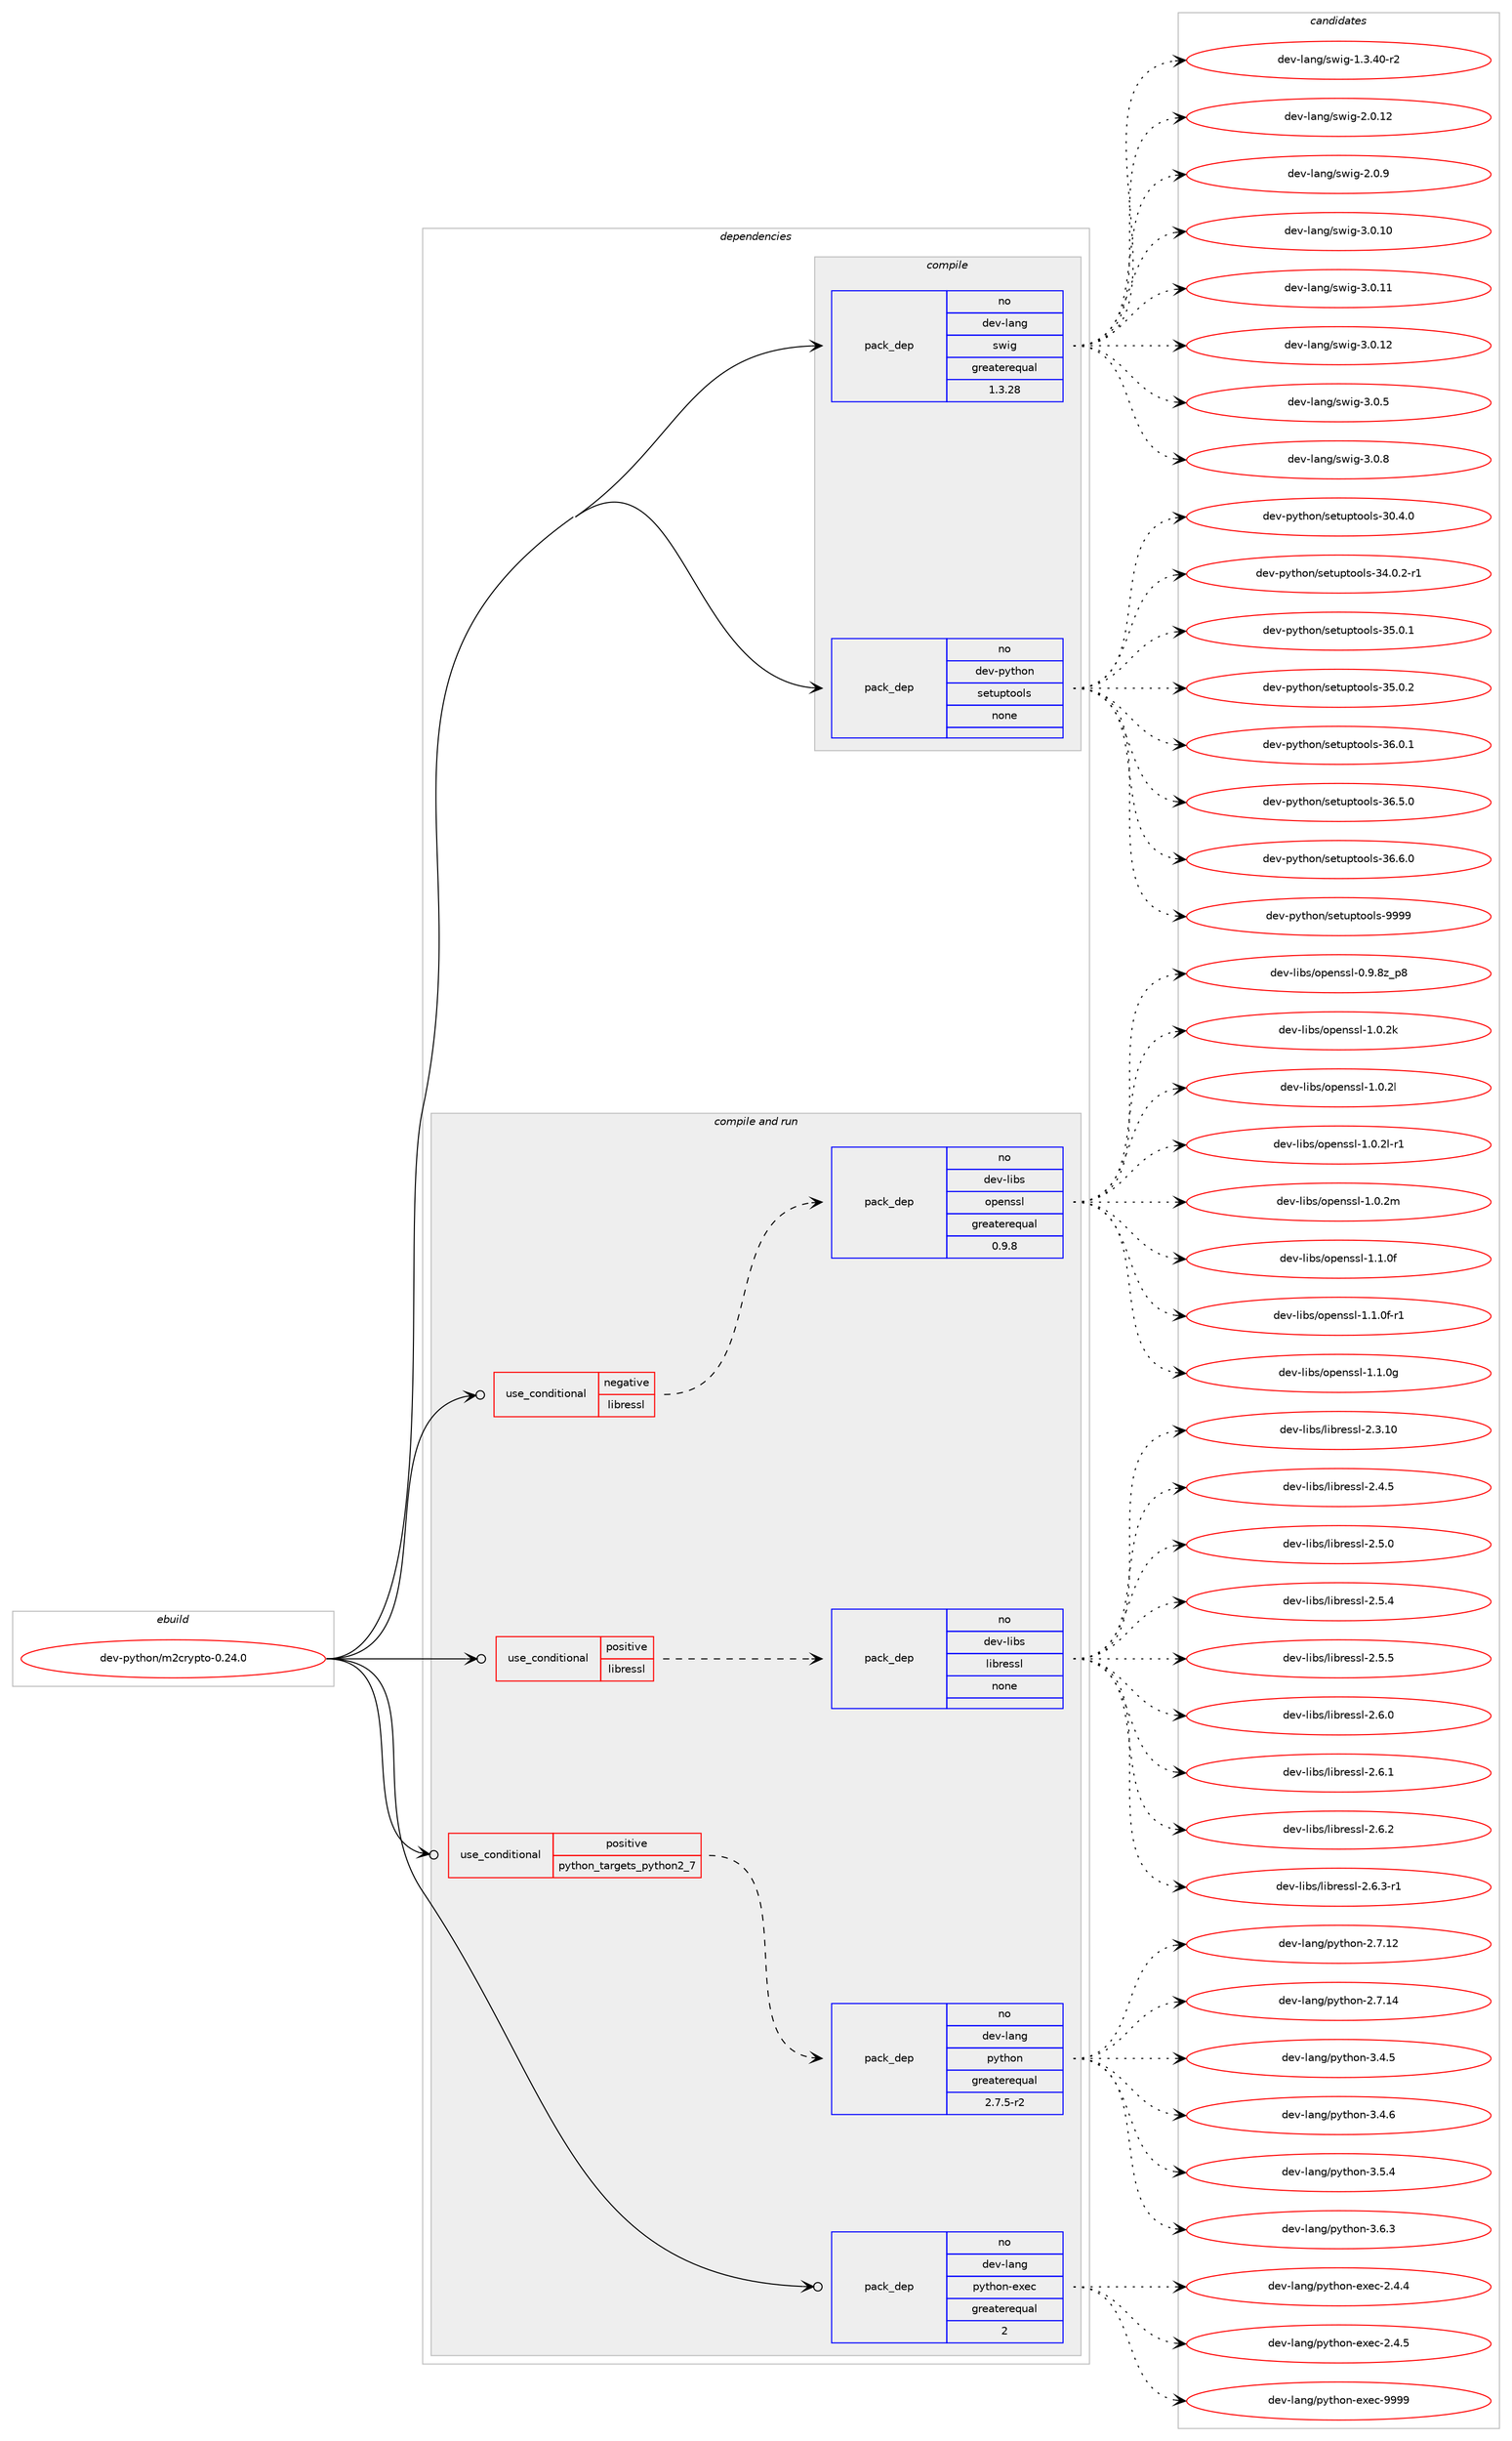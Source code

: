 digraph prolog {

# *************
# Graph options
# *************

newrank=true;
concentrate=true;
compound=true;
graph [rankdir=LR,fontname=Helvetica,fontsize=10,ranksep=1.5];#, ranksep=2.5, nodesep=0.2];
edge  [arrowhead=vee];
node  [fontname=Helvetica,fontsize=10];

# **********
# The ebuild
# **********

subgraph cluster_leftcol {
color=gray;
rank=same;
label=<<i>ebuild</i>>;
id [label="dev-python/m2crypto-0.24.0", color=red, width=4, href="../dev-python/m2crypto-0.24.0.svg"];
}

# ****************
# The dependencies
# ****************

subgraph cluster_midcol {
color=gray;
label=<<i>dependencies</i>>;
subgraph cluster_compile {
fillcolor="#eeeeee";
style=filled;
label=<<i>compile</i>>;
subgraph pack126072 {
dependency165073 [label=<<TABLE BORDER="0" CELLBORDER="1" CELLSPACING="0" CELLPADDING="4" WIDTH="220"><TR><TD ROWSPAN="6" CELLPADDING="30">pack_dep</TD></TR><TR><TD WIDTH="110">no</TD></TR><TR><TD>dev-lang</TD></TR><TR><TD>swig</TD></TR><TR><TD>greaterequal</TD></TR><TR><TD>1.3.28</TD></TR></TABLE>>, shape=none, color=blue];
}
id:e -> dependency165073:w [weight=20,style="solid",arrowhead="vee"];
subgraph pack126073 {
dependency165074 [label=<<TABLE BORDER="0" CELLBORDER="1" CELLSPACING="0" CELLPADDING="4" WIDTH="220"><TR><TD ROWSPAN="6" CELLPADDING="30">pack_dep</TD></TR><TR><TD WIDTH="110">no</TD></TR><TR><TD>dev-python</TD></TR><TR><TD>setuptools</TD></TR><TR><TD>none</TD></TR><TR><TD></TD></TR></TABLE>>, shape=none, color=blue];
}
id:e -> dependency165074:w [weight=20,style="solid",arrowhead="vee"];
}
subgraph cluster_compileandrun {
fillcolor="#eeeeee";
style=filled;
label=<<i>compile and run</i>>;
subgraph cond35148 {
dependency165075 [label=<<TABLE BORDER="0" CELLBORDER="1" CELLSPACING="0" CELLPADDING="4"><TR><TD ROWSPAN="3" CELLPADDING="10">use_conditional</TD></TR><TR><TD>negative</TD></TR><TR><TD>libressl</TD></TR></TABLE>>, shape=none, color=red];
subgraph pack126074 {
dependency165076 [label=<<TABLE BORDER="0" CELLBORDER="1" CELLSPACING="0" CELLPADDING="4" WIDTH="220"><TR><TD ROWSPAN="6" CELLPADDING="30">pack_dep</TD></TR><TR><TD WIDTH="110">no</TD></TR><TR><TD>dev-libs</TD></TR><TR><TD>openssl</TD></TR><TR><TD>greaterequal</TD></TR><TR><TD>0.9.8</TD></TR></TABLE>>, shape=none, color=blue];
}
dependency165075:e -> dependency165076:w [weight=20,style="dashed",arrowhead="vee"];
}
id:e -> dependency165075:w [weight=20,style="solid",arrowhead="odotvee"];
subgraph cond35149 {
dependency165077 [label=<<TABLE BORDER="0" CELLBORDER="1" CELLSPACING="0" CELLPADDING="4"><TR><TD ROWSPAN="3" CELLPADDING="10">use_conditional</TD></TR><TR><TD>positive</TD></TR><TR><TD>libressl</TD></TR></TABLE>>, shape=none, color=red];
subgraph pack126075 {
dependency165078 [label=<<TABLE BORDER="0" CELLBORDER="1" CELLSPACING="0" CELLPADDING="4" WIDTH="220"><TR><TD ROWSPAN="6" CELLPADDING="30">pack_dep</TD></TR><TR><TD WIDTH="110">no</TD></TR><TR><TD>dev-libs</TD></TR><TR><TD>libressl</TD></TR><TR><TD>none</TD></TR><TR><TD></TD></TR></TABLE>>, shape=none, color=blue];
}
dependency165077:e -> dependency165078:w [weight=20,style="dashed",arrowhead="vee"];
}
id:e -> dependency165077:w [weight=20,style="solid",arrowhead="odotvee"];
subgraph cond35150 {
dependency165079 [label=<<TABLE BORDER="0" CELLBORDER="1" CELLSPACING="0" CELLPADDING="4"><TR><TD ROWSPAN="3" CELLPADDING="10">use_conditional</TD></TR><TR><TD>positive</TD></TR><TR><TD>python_targets_python2_7</TD></TR></TABLE>>, shape=none, color=red];
subgraph pack126076 {
dependency165080 [label=<<TABLE BORDER="0" CELLBORDER="1" CELLSPACING="0" CELLPADDING="4" WIDTH="220"><TR><TD ROWSPAN="6" CELLPADDING="30">pack_dep</TD></TR><TR><TD WIDTH="110">no</TD></TR><TR><TD>dev-lang</TD></TR><TR><TD>python</TD></TR><TR><TD>greaterequal</TD></TR><TR><TD>2.7.5-r2</TD></TR></TABLE>>, shape=none, color=blue];
}
dependency165079:e -> dependency165080:w [weight=20,style="dashed",arrowhead="vee"];
}
id:e -> dependency165079:w [weight=20,style="solid",arrowhead="odotvee"];
subgraph pack126077 {
dependency165081 [label=<<TABLE BORDER="0" CELLBORDER="1" CELLSPACING="0" CELLPADDING="4" WIDTH="220"><TR><TD ROWSPAN="6" CELLPADDING="30">pack_dep</TD></TR><TR><TD WIDTH="110">no</TD></TR><TR><TD>dev-lang</TD></TR><TR><TD>python-exec</TD></TR><TR><TD>greaterequal</TD></TR><TR><TD>2</TD></TR></TABLE>>, shape=none, color=blue];
}
id:e -> dependency165081:w [weight=20,style="solid",arrowhead="odotvee"];
}
subgraph cluster_run {
fillcolor="#eeeeee";
style=filled;
label=<<i>run</i>>;
}
}

# **************
# The candidates
# **************

subgraph cluster_choices {
rank=same;
color=gray;
label=<<i>candidates</i>>;

subgraph choice126072 {
color=black;
nodesep=1;
choice100101118451089711010347115119105103454946514652484511450 [label="dev-lang/swig-1.3.40-r2", color=red, width=4,href="../dev-lang/swig-1.3.40-r2.svg"];
choice10010111845108971101034711511910510345504648464950 [label="dev-lang/swig-2.0.12", color=red, width=4,href="../dev-lang/swig-2.0.12.svg"];
choice100101118451089711010347115119105103455046484657 [label="dev-lang/swig-2.0.9", color=red, width=4,href="../dev-lang/swig-2.0.9.svg"];
choice10010111845108971101034711511910510345514648464948 [label="dev-lang/swig-3.0.10", color=red, width=4,href="../dev-lang/swig-3.0.10.svg"];
choice10010111845108971101034711511910510345514648464949 [label="dev-lang/swig-3.0.11", color=red, width=4,href="../dev-lang/swig-3.0.11.svg"];
choice10010111845108971101034711511910510345514648464950 [label="dev-lang/swig-3.0.12", color=red, width=4,href="../dev-lang/swig-3.0.12.svg"];
choice100101118451089711010347115119105103455146484653 [label="dev-lang/swig-3.0.5", color=red, width=4,href="../dev-lang/swig-3.0.5.svg"];
choice100101118451089711010347115119105103455146484656 [label="dev-lang/swig-3.0.8", color=red, width=4,href="../dev-lang/swig-3.0.8.svg"];
dependency165073:e -> choice100101118451089711010347115119105103454946514652484511450:w [style=dotted,weight="100"];
dependency165073:e -> choice10010111845108971101034711511910510345504648464950:w [style=dotted,weight="100"];
dependency165073:e -> choice100101118451089711010347115119105103455046484657:w [style=dotted,weight="100"];
dependency165073:e -> choice10010111845108971101034711511910510345514648464948:w [style=dotted,weight="100"];
dependency165073:e -> choice10010111845108971101034711511910510345514648464949:w [style=dotted,weight="100"];
dependency165073:e -> choice10010111845108971101034711511910510345514648464950:w [style=dotted,weight="100"];
dependency165073:e -> choice100101118451089711010347115119105103455146484653:w [style=dotted,weight="100"];
dependency165073:e -> choice100101118451089711010347115119105103455146484656:w [style=dotted,weight="100"];
}
subgraph choice126073 {
color=black;
nodesep=1;
choice100101118451121211161041111104711510111611711211611111110811545514846524648 [label="dev-python/setuptools-30.4.0", color=red, width=4,href="../dev-python/setuptools-30.4.0.svg"];
choice1001011184511212111610411111047115101116117112116111111108115455152464846504511449 [label="dev-python/setuptools-34.0.2-r1", color=red, width=4,href="../dev-python/setuptools-34.0.2-r1.svg"];
choice100101118451121211161041111104711510111611711211611111110811545515346484649 [label="dev-python/setuptools-35.0.1", color=red, width=4,href="../dev-python/setuptools-35.0.1.svg"];
choice100101118451121211161041111104711510111611711211611111110811545515346484650 [label="dev-python/setuptools-35.0.2", color=red, width=4,href="../dev-python/setuptools-35.0.2.svg"];
choice100101118451121211161041111104711510111611711211611111110811545515446484649 [label="dev-python/setuptools-36.0.1", color=red, width=4,href="../dev-python/setuptools-36.0.1.svg"];
choice100101118451121211161041111104711510111611711211611111110811545515446534648 [label="dev-python/setuptools-36.5.0", color=red, width=4,href="../dev-python/setuptools-36.5.0.svg"];
choice100101118451121211161041111104711510111611711211611111110811545515446544648 [label="dev-python/setuptools-36.6.0", color=red, width=4,href="../dev-python/setuptools-36.6.0.svg"];
choice10010111845112121116104111110471151011161171121161111111081154557575757 [label="dev-python/setuptools-9999", color=red, width=4,href="../dev-python/setuptools-9999.svg"];
dependency165074:e -> choice100101118451121211161041111104711510111611711211611111110811545514846524648:w [style=dotted,weight="100"];
dependency165074:e -> choice1001011184511212111610411111047115101116117112116111111108115455152464846504511449:w [style=dotted,weight="100"];
dependency165074:e -> choice100101118451121211161041111104711510111611711211611111110811545515346484649:w [style=dotted,weight="100"];
dependency165074:e -> choice100101118451121211161041111104711510111611711211611111110811545515346484650:w [style=dotted,weight="100"];
dependency165074:e -> choice100101118451121211161041111104711510111611711211611111110811545515446484649:w [style=dotted,weight="100"];
dependency165074:e -> choice100101118451121211161041111104711510111611711211611111110811545515446534648:w [style=dotted,weight="100"];
dependency165074:e -> choice100101118451121211161041111104711510111611711211611111110811545515446544648:w [style=dotted,weight="100"];
dependency165074:e -> choice10010111845112121116104111110471151011161171121161111111081154557575757:w [style=dotted,weight="100"];
}
subgraph choice126074 {
color=black;
nodesep=1;
choice1001011184510810598115471111121011101151151084548465746561229511256 [label="dev-libs/openssl-0.9.8z_p8", color=red, width=4,href="../dev-libs/openssl-0.9.8z_p8.svg"];
choice100101118451081059811547111112101110115115108454946484650107 [label="dev-libs/openssl-1.0.2k", color=red, width=4,href="../dev-libs/openssl-1.0.2k.svg"];
choice100101118451081059811547111112101110115115108454946484650108 [label="dev-libs/openssl-1.0.2l", color=red, width=4,href="../dev-libs/openssl-1.0.2l.svg"];
choice1001011184510810598115471111121011101151151084549464846501084511449 [label="dev-libs/openssl-1.0.2l-r1", color=red, width=4,href="../dev-libs/openssl-1.0.2l-r1.svg"];
choice100101118451081059811547111112101110115115108454946484650109 [label="dev-libs/openssl-1.0.2m", color=red, width=4,href="../dev-libs/openssl-1.0.2m.svg"];
choice100101118451081059811547111112101110115115108454946494648102 [label="dev-libs/openssl-1.1.0f", color=red, width=4,href="../dev-libs/openssl-1.1.0f.svg"];
choice1001011184510810598115471111121011101151151084549464946481024511449 [label="dev-libs/openssl-1.1.0f-r1", color=red, width=4,href="../dev-libs/openssl-1.1.0f-r1.svg"];
choice100101118451081059811547111112101110115115108454946494648103 [label="dev-libs/openssl-1.1.0g", color=red, width=4,href="../dev-libs/openssl-1.1.0g.svg"];
dependency165076:e -> choice1001011184510810598115471111121011101151151084548465746561229511256:w [style=dotted,weight="100"];
dependency165076:e -> choice100101118451081059811547111112101110115115108454946484650107:w [style=dotted,weight="100"];
dependency165076:e -> choice100101118451081059811547111112101110115115108454946484650108:w [style=dotted,weight="100"];
dependency165076:e -> choice1001011184510810598115471111121011101151151084549464846501084511449:w [style=dotted,weight="100"];
dependency165076:e -> choice100101118451081059811547111112101110115115108454946484650109:w [style=dotted,weight="100"];
dependency165076:e -> choice100101118451081059811547111112101110115115108454946494648102:w [style=dotted,weight="100"];
dependency165076:e -> choice1001011184510810598115471111121011101151151084549464946481024511449:w [style=dotted,weight="100"];
dependency165076:e -> choice100101118451081059811547111112101110115115108454946494648103:w [style=dotted,weight="100"];
}
subgraph choice126075 {
color=black;
nodesep=1;
choice1001011184510810598115471081059811410111511510845504651464948 [label="dev-libs/libressl-2.3.10", color=red, width=4,href="../dev-libs/libressl-2.3.10.svg"];
choice10010111845108105981154710810598114101115115108455046524653 [label="dev-libs/libressl-2.4.5", color=red, width=4,href="../dev-libs/libressl-2.4.5.svg"];
choice10010111845108105981154710810598114101115115108455046534648 [label="dev-libs/libressl-2.5.0", color=red, width=4,href="../dev-libs/libressl-2.5.0.svg"];
choice10010111845108105981154710810598114101115115108455046534652 [label="dev-libs/libressl-2.5.4", color=red, width=4,href="../dev-libs/libressl-2.5.4.svg"];
choice10010111845108105981154710810598114101115115108455046534653 [label="dev-libs/libressl-2.5.5", color=red, width=4,href="../dev-libs/libressl-2.5.5.svg"];
choice10010111845108105981154710810598114101115115108455046544648 [label="dev-libs/libressl-2.6.0", color=red, width=4,href="../dev-libs/libressl-2.6.0.svg"];
choice10010111845108105981154710810598114101115115108455046544649 [label="dev-libs/libressl-2.6.1", color=red, width=4,href="../dev-libs/libressl-2.6.1.svg"];
choice10010111845108105981154710810598114101115115108455046544650 [label="dev-libs/libressl-2.6.2", color=red, width=4,href="../dev-libs/libressl-2.6.2.svg"];
choice100101118451081059811547108105981141011151151084550465446514511449 [label="dev-libs/libressl-2.6.3-r1", color=red, width=4,href="../dev-libs/libressl-2.6.3-r1.svg"];
dependency165078:e -> choice1001011184510810598115471081059811410111511510845504651464948:w [style=dotted,weight="100"];
dependency165078:e -> choice10010111845108105981154710810598114101115115108455046524653:w [style=dotted,weight="100"];
dependency165078:e -> choice10010111845108105981154710810598114101115115108455046534648:w [style=dotted,weight="100"];
dependency165078:e -> choice10010111845108105981154710810598114101115115108455046534652:w [style=dotted,weight="100"];
dependency165078:e -> choice10010111845108105981154710810598114101115115108455046534653:w [style=dotted,weight="100"];
dependency165078:e -> choice10010111845108105981154710810598114101115115108455046544648:w [style=dotted,weight="100"];
dependency165078:e -> choice10010111845108105981154710810598114101115115108455046544649:w [style=dotted,weight="100"];
dependency165078:e -> choice10010111845108105981154710810598114101115115108455046544650:w [style=dotted,weight="100"];
dependency165078:e -> choice100101118451081059811547108105981141011151151084550465446514511449:w [style=dotted,weight="100"];
}
subgraph choice126076 {
color=black;
nodesep=1;
choice10010111845108971101034711212111610411111045504655464950 [label="dev-lang/python-2.7.12", color=red, width=4,href="../dev-lang/python-2.7.12.svg"];
choice10010111845108971101034711212111610411111045504655464952 [label="dev-lang/python-2.7.14", color=red, width=4,href="../dev-lang/python-2.7.14.svg"];
choice100101118451089711010347112121116104111110455146524653 [label="dev-lang/python-3.4.5", color=red, width=4,href="../dev-lang/python-3.4.5.svg"];
choice100101118451089711010347112121116104111110455146524654 [label="dev-lang/python-3.4.6", color=red, width=4,href="../dev-lang/python-3.4.6.svg"];
choice100101118451089711010347112121116104111110455146534652 [label="dev-lang/python-3.5.4", color=red, width=4,href="../dev-lang/python-3.5.4.svg"];
choice100101118451089711010347112121116104111110455146544651 [label="dev-lang/python-3.6.3", color=red, width=4,href="../dev-lang/python-3.6.3.svg"];
dependency165080:e -> choice10010111845108971101034711212111610411111045504655464950:w [style=dotted,weight="100"];
dependency165080:e -> choice10010111845108971101034711212111610411111045504655464952:w [style=dotted,weight="100"];
dependency165080:e -> choice100101118451089711010347112121116104111110455146524653:w [style=dotted,weight="100"];
dependency165080:e -> choice100101118451089711010347112121116104111110455146524654:w [style=dotted,weight="100"];
dependency165080:e -> choice100101118451089711010347112121116104111110455146534652:w [style=dotted,weight="100"];
dependency165080:e -> choice100101118451089711010347112121116104111110455146544651:w [style=dotted,weight="100"];
}
subgraph choice126077 {
color=black;
nodesep=1;
choice1001011184510897110103471121211161041111104510112010199455046524652 [label="dev-lang/python-exec-2.4.4", color=red, width=4,href="../dev-lang/python-exec-2.4.4.svg"];
choice1001011184510897110103471121211161041111104510112010199455046524653 [label="dev-lang/python-exec-2.4.5", color=red, width=4,href="../dev-lang/python-exec-2.4.5.svg"];
choice10010111845108971101034711212111610411111045101120101994557575757 [label="dev-lang/python-exec-9999", color=red, width=4,href="../dev-lang/python-exec-9999.svg"];
dependency165081:e -> choice1001011184510897110103471121211161041111104510112010199455046524652:w [style=dotted,weight="100"];
dependency165081:e -> choice1001011184510897110103471121211161041111104510112010199455046524653:w [style=dotted,weight="100"];
dependency165081:e -> choice10010111845108971101034711212111610411111045101120101994557575757:w [style=dotted,weight="100"];
}
}

}
